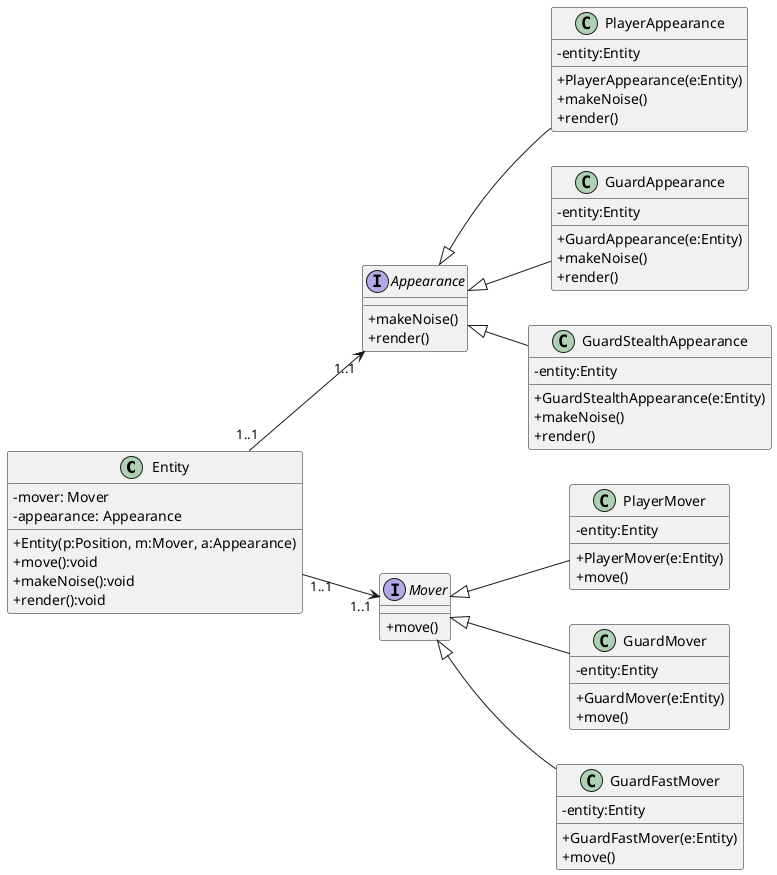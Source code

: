 @startuml
left to right direction
skinparam classAttributeIconSize 0

class Entity {
    + Entity(p:Position, m:Mover, a:Appearance)
    + move():void
    + makeNoise():void
    + render():void
    
    - mover: Mover
    - appearance: Appearance
}

interface Mover {
    + move()
}

interface Appearance {
    + makeNoise()
    + render()
}

Entity "1..1" --> "1..1" Appearance
Entity "1..1" --> "1..1" Mover

class PlayerMover {
    + PlayerMover(e:Entity)
    + move()
    - entity:Entity
}
PlayerMover -up-|> Mover
'PlayerMover "1..1" --> "1..1" Entity

class GuardMover {
    + GuardMover(e:Entity)
    + move()
    - entity:Entity
}
GuardMover -up-|> Mover
'GuardMover "1..1" --> "1..1" Entity

class GuardFastMover {
    + GuardFastMover(e:Entity)
    + move()
    - entity:Entity
}
GuardFastMover -up-|> Mover
'GuardFastMover "1..1" --> "1..1" Entity

class PlayerAppearance {
    + PlayerAppearance(e:Entity)
    + makeNoise()
    + render()
    - entity:Entity
}
PlayerAppearance -up-|> Appearance
'PlayerAppearance "1..1" --> "1..1" Entity

class GuardAppearance {
    + GuardAppearance(e:Entity)
    + makeNoise()
    + render()
    - entity:Entity
}
GuardAppearance -up-|> Appearance
'GuardAppearance "1..1" --> "1..1" Entity

class GuardStealthAppearance {
    + GuardStealthAppearance(e:Entity)
    + makeNoise()
    + render()
    - entity:Entity
}
GuardStealthAppearance -up-|> Appearance
'GuardStealthAppearance "1..1" --> "1..1" Entity


@enduml
